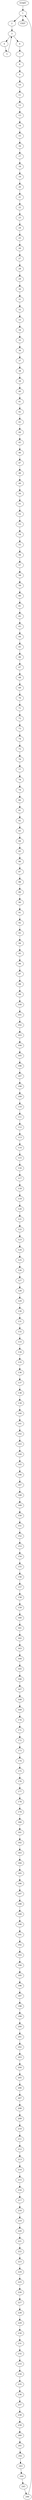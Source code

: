 digraph { 
0 [label="START"];
1;
2;
3;
4;
5;
6;
7;
8;
9;
10;
11;
12;
13;
14;
15;
16;
17;
18;
19;
20;
21;
22;
23;
24;
25;
26;
27;
28;
29;
30;
31;
32;
33;
34;
35;
36;
37;
38;
39;
40;
41;
42;
43;
44;
45;
46;
47;
48;
49;
50;
51;
52;
53;
54;
55;
56;
57;
58;
59;
60;
61;
62;
63;
64;
65;
66;
67;
68;
69;
70;
71;
72;
73;
74;
75;
76;
77;
78;
79;
80;
81;
82;
83;
84;
85;
86;
87;
88;
89;
90;
91;
92;
93;
94;
95;
96;
97;
98;
99;
100;
101;
102;
103;
104;
105;
106;
107;
108;
109;
110;
111;
112;
113;
114;
115;
116;
117;
118;
119;
120;
121;
122;
123;
124;
125;
126;
127;
128;
129;
130;
131;
132;
133;
134;
135;
136;
137;
138;
139;
140;
141;
142;
143;
144;
145;
146;
147;
148;
149;
150;
151;
152;
153;
154;
155;
156;
157;
158;
159;
160;
161;
162;
163;
164;
165;
166;
167;
168;
169;
170;
171;
172;
173;
174;
175;
176;
177;
178;
179;
180;
181;
182;
183;
184;
185;
186;
187;
188;
189;
190;
191;
192;
193;
194;
195;
196;
197;
198;
199;
200;
201;
202;
203;
204;
205;
206;
207;
208;
209;
210;
211;
212;
213;
214;
215;
216;
217;
218;
219;
220;
221;
222;
223;
224;
225;
226;
227;
228;
229;
230;
231;
232;
233;
234;
235;
236;
237;
238;
239;
240;
241;
242;
243;
244;
245;
246;
247[label="EXIT"];
0 -> 1;
1 -> 2;
1 -> 247;
2 -> 3;
3 -> 4;
3 -> 6;
4 -> 5;
5 -> 3;
6 -> 7;
7 -> 8;
8 -> 9;
9 -> 10;
10 -> 11;
11 -> 12;
12 -> 13;
13 -> 14;
14 -> 15;
15 -> 16;
16 -> 17;
17 -> 18;
18 -> 19;
19 -> 20;
20 -> 21;
21 -> 22;
22 -> 23;
23 -> 24;
24 -> 25;
25 -> 26;
26 -> 27;
27 -> 28;
28 -> 29;
29 -> 30;
30 -> 31;
31 -> 32;
32 -> 33;
33 -> 34;
34 -> 35;
35 -> 36;
36 -> 37;
37 -> 38;
38 -> 39;
39 -> 40;
40 -> 41;
41 -> 42;
42 -> 43;
43 -> 44;
44 -> 45;
45 -> 46;
46 -> 47;
47 -> 48;
48 -> 49;
49 -> 50;
50 -> 51;
51 -> 52;
52 -> 53;
53 -> 54;
54 -> 55;
55 -> 56;
56 -> 57;
57 -> 58;
58 -> 59;
59 -> 60;
60 -> 61;
61 -> 62;
62 -> 63;
63 -> 64;
64 -> 65;
65 -> 66;
66 -> 67;
67 -> 68;
68 -> 69;
69 -> 70;
70 -> 71;
71 -> 72;
72 -> 73;
73 -> 74;
74 -> 75;
75 -> 76;
76 -> 77;
77 -> 78;
78 -> 79;
79 -> 80;
80 -> 81;
81 -> 82;
82 -> 83;
83 -> 84;
84 -> 85;
85 -> 86;
86 -> 87;
87 -> 88;
88 -> 89;
89 -> 90;
90 -> 91;
91 -> 92;
92 -> 93;
93 -> 94;
94 -> 95;
95 -> 96;
96 -> 97;
97 -> 98;
98 -> 99;
99 -> 100;
100 -> 101;
101 -> 102;
102 -> 103;
103 -> 104;
104 -> 105;
105 -> 106;
106 -> 107;
107 -> 108;
108 -> 109;
109 -> 110;
110 -> 111;
111 -> 112;
112 -> 113;
113 -> 114;
114 -> 115;
115 -> 116;
116 -> 117;
117 -> 118;
118 -> 119;
119 -> 120;
120 -> 121;
121 -> 122;
122 -> 123;
123 -> 124;
124 -> 125;
125 -> 126;
126 -> 127;
127 -> 128;
128 -> 129;
129 -> 130;
130 -> 131;
131 -> 132;
132 -> 133;
133 -> 134;
134 -> 135;
135 -> 136;
136 -> 137;
137 -> 138;
138 -> 139;
139 -> 140;
140 -> 141;
141 -> 142;
142 -> 143;
143 -> 144;
144 -> 145;
145 -> 146;
146 -> 147;
147 -> 148;
148 -> 149;
149 -> 150;
150 -> 151;
151 -> 152;
152 -> 153;
153 -> 154;
154 -> 155;
155 -> 156;
156 -> 157;
157 -> 158;
158 -> 159;
159 -> 160;
160 -> 161;
161 -> 162;
162 -> 163;
163 -> 164;
164 -> 165;
165 -> 166;
166 -> 167;
167 -> 168;
168 -> 169;
169 -> 170;
170 -> 171;
171 -> 172;
172 -> 173;
173 -> 174;
174 -> 175;
175 -> 176;
176 -> 177;
177 -> 178;
178 -> 179;
179 -> 180;
180 -> 181;
181 -> 182;
182 -> 183;
183 -> 184;
184 -> 185;
185 -> 186;
186 -> 187;
187 -> 188;
188 -> 189;
189 -> 190;
190 -> 191;
191 -> 192;
192 -> 193;
193 -> 194;
194 -> 195;
195 -> 196;
196 -> 197;
197 -> 198;
198 -> 199;
199 -> 200;
200 -> 201;
201 -> 202;
202 -> 203;
203 -> 204;
204 -> 205;
205 -> 206;
206 -> 207;
207 -> 208;
208 -> 209;
209 -> 210;
210 -> 211;
211 -> 212;
212 -> 213;
213 -> 214;
214 -> 215;
215 -> 216;
216 -> 217;
217 -> 218;
218 -> 219;
219 -> 220;
220 -> 221;
221 -> 222;
222 -> 223;
223 -> 224;
224 -> 225;
225 -> 226;
226 -> 227;
227 -> 228;
228 -> 229;
229 -> 230;
230 -> 231;
231 -> 232;
232 -> 233;
233 -> 234;
234 -> 235;
235 -> 236;
236 -> 237;
237 -> 238;
238 -> 239;
239 -> 240;
240 -> 241;
241 -> 242;
242 -> 243;
243 -> 244;
244 -> 245;
245 -> 246;
246 -> 1;
}